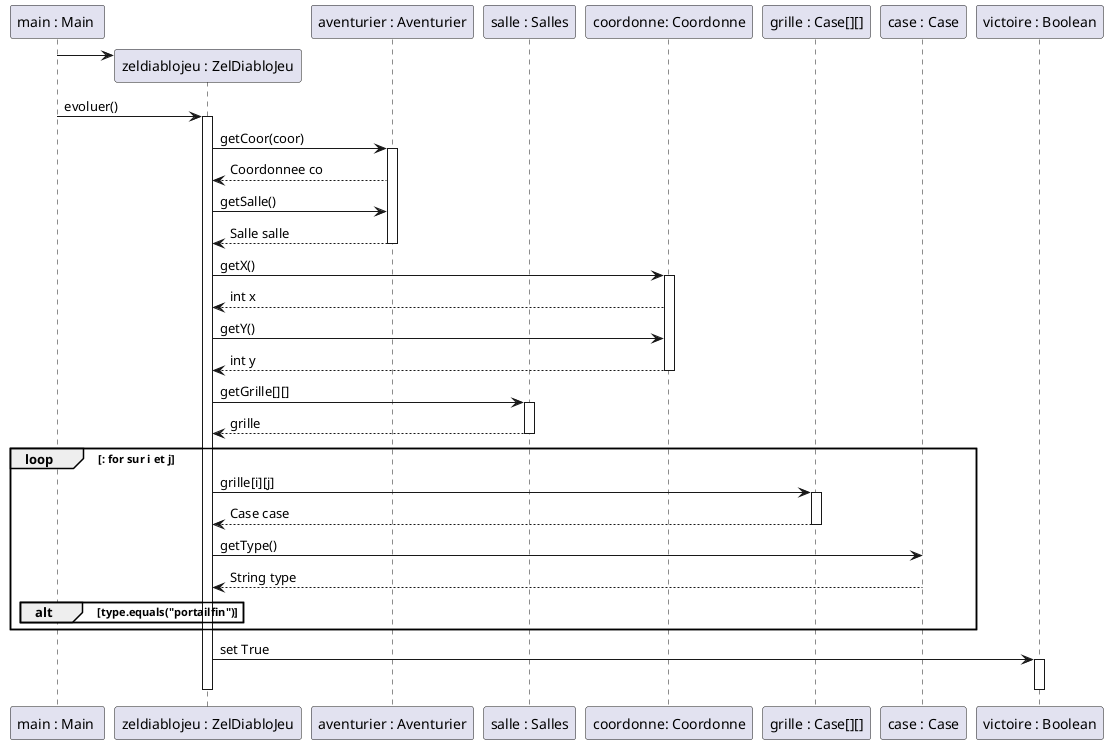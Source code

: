 @startuml

Participant "main : Main " as m
create "zeldiablojeu : ZelDiabloJeu" as j
Participant "aventurier : Aventurier" as av
Participant "salle : Salles" as s
Participant "coordonne: Coordonne" as c
PArticipant "grille : Case[][]" as g
Participant "case : Case" as ca
Participant "victoire : Boolean" as v
m->j 
m->j : evoluer()
activate j
j->av : getCoor(coor)

activate av
av--> j :Coordonnee co
j->av : getSalle()
av-->j : Salle salle

deactivate av

j-> c : getX()
activate c
c-->j : int x

j-> c : getY()

c-->j : int y

deactivate c
j-> s : getGrille[][]
activate s

s-->j : grille

deactivate s
loop : for sur i et j
j->g : grille[i][j]
activate g
g-->j : Case case
deactivate g

j->ca :getType()
ca -->j  :String type

alt type.equals("portailfin")
end
end
j->v : set True
activate v
deactivate v
deactivate j

@enduml